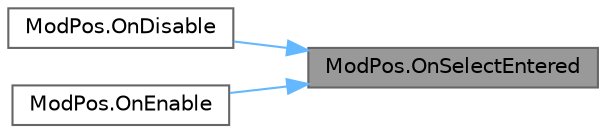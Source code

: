digraph "ModPos.OnSelectEntered"
{
 // LATEX_PDF_SIZE
  bgcolor="transparent";
  edge [fontname=Helvetica,fontsize=10,labelfontname=Helvetica,labelfontsize=10];
  node [fontname=Helvetica,fontsize=10,shape=box,height=0.2,width=0.4];
  rankdir="RL";
  Node1 [id="Node000001",label="ModPos.OnSelectEntered",height=0.2,width=0.4,color="gray40", fillcolor="grey60", style="filled", fontcolor="black",tooltip="This method is called when an interactor enters the object and sets the interactor and initialInterac..."];
  Node1 -> Node2 [id="edge1_Node000001_Node000002",dir="back",color="steelblue1",style="solid",tooltip=" "];
  Node2 [id="Node000002",label="ModPos.OnDisable",height=0.2,width=0.4,color="grey40", fillcolor="white", style="filled",URL="$class_mod_pos.html#ae2dd5b76ac5a8340f867d0d36d4cd179",tooltip="This method is called when the object is disabled and removes event listeners for the selectEntered a..."];
  Node1 -> Node3 [id="edge2_Node000001_Node000003",dir="back",color="steelblue1",style="solid",tooltip=" "];
  Node3 [id="Node000003",label="ModPos.OnEnable",height=0.2,width=0.4,color="grey40", fillcolor="white", style="filled",URL="$class_mod_pos.html#a29e154812feaefe4748b66fa3324825d",tooltip="This method is called when the object is enabled and adds event listeners for the selectEntered and s..."];
}
